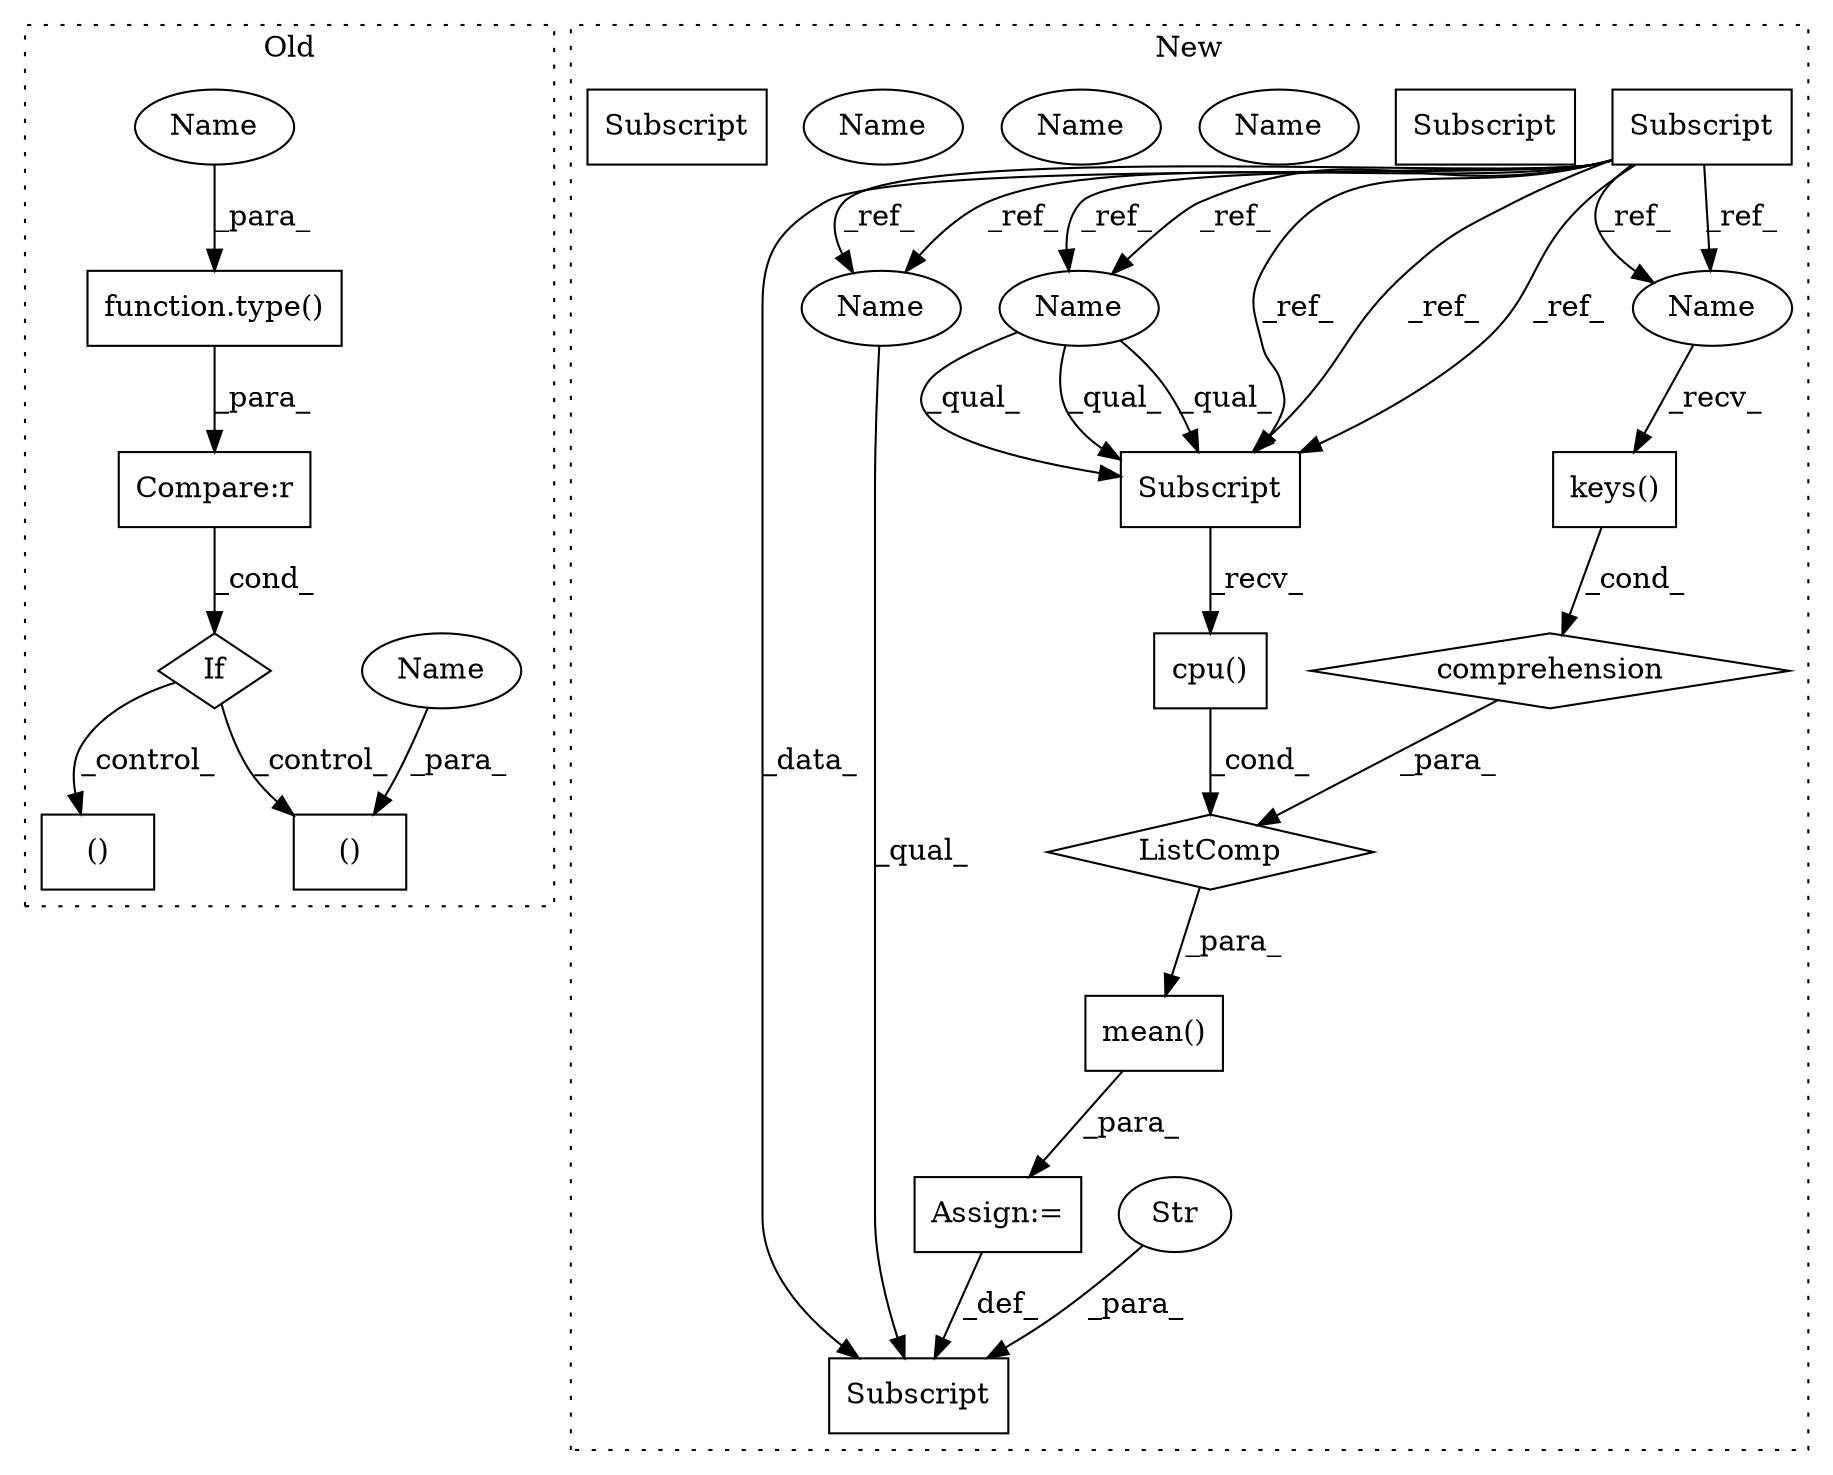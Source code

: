 digraph G {
subgraph cluster0 {
1 [label="function.type()" a="75" s="4333,4342" l="5,1" shape="box"];
8 [label="If" a="96" s="4330" l="3" shape="diamond"];
9 [label="()" a="54" s="4381" l="12" shape="box"];
10 [label="Compare:r" a="40" s="4333" l="20" shape="box"];
11 [label="()" a="54" s="4367" l="3" shape="box"];
20 [label="Name" a="87" s="4363" l="4" shape="ellipse"];
21 [label="Name" a="87" s="4338" l="4" shape="ellipse"];
label = "Old";
style="dotted";
}
subgraph cluster1 {
2 [label="ListComp" a="106" s="3869" l="46" shape="diamond"];
3 [label="comprehension" a="45" s="3889" l="3" shape="diamond"];
4 [label="Assign:=" a="68" s="3858" l="3" shape="box"];
5 [label="Subscript" a="63" s="3842,0" l="16,0" shape="box"];
6 [label="Str" a="66" s="3852" l="5" shape="ellipse"];
7 [label="Subscript" a="63" s="3618,0" l="37,0" shape="box"];
12 [label="Subscript" a="63" s="3870,0" l="12,0" shape="box"];
13 [label="keys()" a="75" s="3898" l="16" shape="box"];
14 [label="mean()" a="75" s="3861,3915" l="8,1" shape="box"];
15 [label="cpu()" a="75" s="3870" l="18" shape="box"];
16 [label="Name" a="87" s="3870" l="9" shape="ellipse"];
17 [label="Name" a="87" s="3898" l="9" shape="ellipse"];
18 [label="Name" a="87" s="3842" l="9" shape="ellipse"];
19 [label="Subscript" a="63" s="3870,0" l="12,0" shape="box"];
22 [label="Name" a="87" s="3842" l="9" shape="ellipse"];
23 [label="Name" a="87" s="3870" l="9" shape="ellipse"];
24 [label="Subscript" a="63" s="3870,0" l="12,0" shape="box"];
25 [label="Name" a="87" s="3898" l="9" shape="ellipse"];
label = "New";
style="dotted";
}
1 -> 10 [label="_para_"];
2 -> 14 [label="_para_"];
3 -> 2 [label="_para_"];
4 -> 5 [label="_def_"];
6 -> 5 [label="_para_"];
7 -> 25 [label="_ref_"];
7 -> 24 [label="_ref_"];
7 -> 22 [label="_ref_"];
7 -> 24 [label="_ref_"];
7 -> 23 [label="_ref_"];
7 -> 5 [label="_data_"];
7 -> 22 [label="_ref_"];
7 -> 23 [label="_ref_"];
7 -> 25 [label="_ref_"];
7 -> 24 [label="_ref_"];
8 -> 11 [label="_control_"];
8 -> 9 [label="_control_"];
10 -> 8 [label="_cond_"];
13 -> 3 [label="_cond_"];
14 -> 4 [label="_para_"];
15 -> 2 [label="_cond_"];
20 -> 11 [label="_para_"];
21 -> 1 [label="_para_"];
22 -> 5 [label="_qual_"];
23 -> 24 [label="_qual_"];
23 -> 24 [label="_qual_"];
23 -> 24 [label="_qual_"];
24 -> 15 [label="_recv_"];
25 -> 13 [label="_recv_"];
}